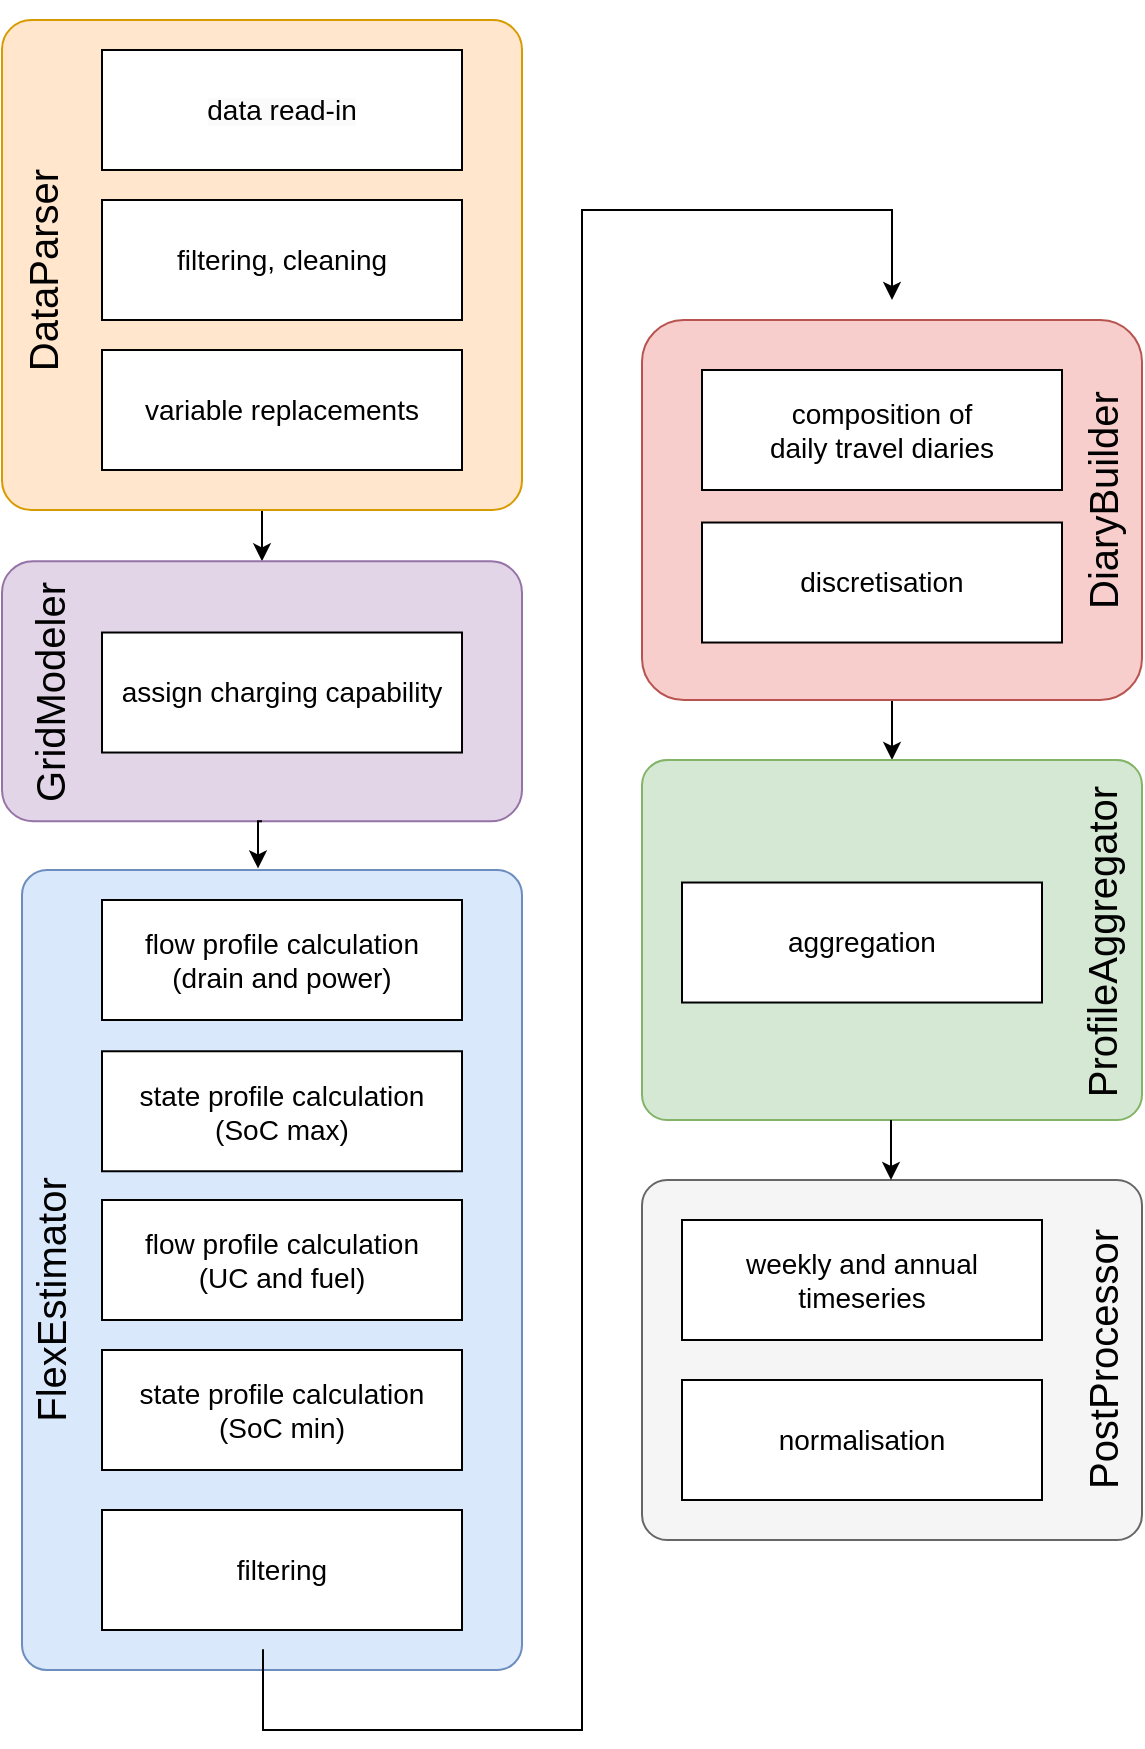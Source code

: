 <mxfile version="21.7.4" type="device">
  <diagram id="YimaGMnV5s-QCDrL5l2j" name="Page-1">
    <mxGraphModel dx="2074" dy="1124" grid="1" gridSize="10" guides="1" tooltips="1" connect="1" arrows="1" fold="1" page="1" pageScale="1" pageWidth="827" pageHeight="1169" math="0" shadow="0">
      <root>
        <mxCell id="0" />
        <mxCell id="1" parent="0" />
        <mxCell id="gQ77w6AY0sd6o6wLbQjs-1" value="" style="rounded=1;whiteSpace=wrap;html=1;fillColor=#f5f5f5;strokeColor=#666666;arcSize=7;fontColor=#333333;" vertex="1" parent="1">
          <mxGeometry x="350" y="635" width="250" height="180" as="geometry" />
        </mxCell>
        <mxCell id="HGCUKCm3Jx_b27lc3u62-32" value="" style="rounded=1;whiteSpace=wrap;html=1;fillColor=#dae8fc;strokeColor=#6c8ebf;arcSize=5;" parent="1" vertex="1">
          <mxGeometry x="40" y="480" width="250" height="400" as="geometry" />
        </mxCell>
        <mxCell id="HGCUKCm3Jx_b27lc3u62-52" style="edgeStyle=orthogonalEdgeStyle;rounded=0;orthogonalLoop=1;jettySize=auto;html=1;fontSize=20;entryX=0.5;entryY=0;entryDx=0;entryDy=0;" parent="1" source="HGCUKCm3Jx_b27lc3u62-21" target="yWLFi-7v6lwdjs25CXLh-1" edge="1">
          <mxGeometry relative="1" as="geometry">
            <mxPoint x="635" y="474.37" as="targetPoint" />
          </mxGeometry>
        </mxCell>
        <mxCell id="HGCUKCm3Jx_b27lc3u62-21" value="" style="rounded=1;whiteSpace=wrap;html=1;fillColor=#f8cecc;strokeColor=#b85450;arcSize=11;" parent="1" vertex="1">
          <mxGeometry x="350" y="205" width="250" height="190" as="geometry" />
        </mxCell>
        <mxCell id="HGCUKCm3Jx_b27lc3u62-51" style="edgeStyle=orthogonalEdgeStyle;rounded=0;orthogonalLoop=1;jettySize=auto;html=1;fontSize=20;entryX=0.5;entryY=0;entryDx=0;entryDy=0;" parent="1" source="HGCUKCm3Jx_b27lc3u62-3" target="HGCUKCm3Jx_b27lc3u62-22" edge="1">
          <mxGeometry relative="1" as="geometry">
            <mxPoint x="190" y="570" as="targetPoint" />
          </mxGeometry>
        </mxCell>
        <mxCell id="HGCUKCm3Jx_b27lc3u62-3" value="" style="rounded=1;whiteSpace=wrap;html=1;fillColor=#ffe6cc;strokeColor=#d79b00;arcSize=6;" parent="1" vertex="1">
          <mxGeometry x="30" y="55" width="260" height="245" as="geometry" />
        </mxCell>
        <mxCell id="HGCUKCm3Jx_b27lc3u62-4" value="DataParser" style="text;html=1;strokeColor=none;fillColor=none;align=center;verticalAlign=middle;whiteSpace=wrap;rounded=0;fontSize=20;rotation=270;" parent="1" vertex="1">
          <mxGeometry x="-85" y="170" width="270" height="20" as="geometry" />
        </mxCell>
        <mxCell id="HGCUKCm3Jx_b27lc3u62-16" value="DiaryBuilder" style="text;html=1;strokeColor=none;fillColor=none;align=center;verticalAlign=middle;whiteSpace=wrap;rounded=0;fontSize=20;rotation=270;" parent="1" vertex="1">
          <mxGeometry x="480" y="285" width="200" height="20" as="geometry" />
        </mxCell>
        <mxCell id="HGCUKCm3Jx_b27lc3u62-22" value="" style="rounded=1;whiteSpace=wrap;html=1;fillColor=#e1d5e7;strokeColor=#9673a6;arcSize=12;" parent="1" vertex="1">
          <mxGeometry x="30" y="325.63" width="260" height="130" as="geometry" />
        </mxCell>
        <mxCell id="HGCUKCm3Jx_b27lc3u62-31" value="FlexEstimator" style="text;html=1;strokeColor=none;fillColor=none;align=center;verticalAlign=middle;whiteSpace=wrap;rounded=0;fontSize=20;rotation=270;" parent="1" vertex="1">
          <mxGeometry x="-160" y="685" width="427.5" height="20" as="geometry" />
        </mxCell>
        <mxCell id="HGCUKCm3Jx_b27lc3u62-50" value="GridModeler" style="text;html=1;strokeColor=none;fillColor=none;align=center;verticalAlign=middle;whiteSpace=wrap;rounded=0;fontSize=20;rotation=270;" parent="1" vertex="1">
          <mxGeometry x="5.62" y="381.26" width="96.25" height="20" as="geometry" />
        </mxCell>
        <mxCell id="yWLFi-7v6lwdjs25CXLh-1" value="" style="rounded=1;whiteSpace=wrap;html=1;fillColor=#d5e8d4;strokeColor=#82b366;arcSize=7;" parent="1" vertex="1">
          <mxGeometry x="350" y="425" width="250" height="180" as="geometry" />
        </mxCell>
        <mxCell id="yWLFi-7v6lwdjs25CXLh-2" value="ProfileAggregator" style="text;html=1;strokeColor=none;fillColor=none;align=center;verticalAlign=middle;whiteSpace=wrap;rounded=0;fontSize=20;rotation=270;" parent="1" vertex="1">
          <mxGeometry x="492.62" y="506.26" width="174.75" height="20" as="geometry" />
        </mxCell>
        <mxCell id="yWLFi-7v6lwdjs25CXLh-20" style="edgeStyle=orthogonalEdgeStyle;rounded=0;orthogonalLoop=1;jettySize=auto;html=1;fontSize=20;entryX=0.472;entryY=-0.002;entryDx=0;entryDy=0;entryPerimeter=0;exitX=0.5;exitY=1;exitDx=0;exitDy=0;" parent="1" source="HGCUKCm3Jx_b27lc3u62-22" target="HGCUKCm3Jx_b27lc3u62-32" edge="1">
          <mxGeometry relative="1" as="geometry">
            <mxPoint x="215" y="460" as="sourcePoint" />
            <mxPoint x="225" y="341" as="targetPoint" />
            <Array as="points" />
          </mxGeometry>
        </mxCell>
        <mxCell id="1KqdzW2bEXtgxiBD7hi3-1" value="&lt;span style=&quot;color: rgb(0, 0, 0); font-family: Helvetica; font-style: normal; font-variant-ligatures: normal; font-variant-caps: normal; font-weight: 400; letter-spacing: normal; orphans: 2; text-align: center; text-indent: 0px; text-transform: none; widows: 2; word-spacing: 0px; -webkit-text-stroke-width: 0px; background-color: rgb(251, 251, 251); text-decoration-thickness: initial; text-decoration-style: initial; text-decoration-color: initial; float: none; display: inline !important;&quot;&gt;&lt;font style=&quot;font-size: 14px;&quot;&gt;data read-in&lt;/font&gt;&lt;/span&gt;" style="rounded=0;whiteSpace=wrap;html=1;" parent="1" vertex="1">
          <mxGeometry x="80" y="70" width="180" height="60" as="geometry" />
        </mxCell>
        <mxCell id="1KqdzW2bEXtgxiBD7hi3-2" value="&lt;font style=&quot;font-size: 14px;&quot;&gt;filtering, cleaning&lt;/font&gt;" style="rounded=0;whiteSpace=wrap;html=1;" parent="1" vertex="1">
          <mxGeometry x="80" y="145" width="180" height="60" as="geometry" />
        </mxCell>
        <mxCell id="1KqdzW2bEXtgxiBD7hi3-3" value="&lt;font style=&quot;font-size: 14px;&quot;&gt;variable replacements&lt;/font&gt;" style="rounded=0;whiteSpace=wrap;html=1;" parent="1" vertex="1">
          <mxGeometry x="80" y="220" width="180" height="60" as="geometry" />
        </mxCell>
        <mxCell id="1KqdzW2bEXtgxiBD7hi3-4" value="&lt;font style=&quot;font-size: 14px;&quot;&gt;assign charging capability&lt;/font&gt;" style="rounded=0;whiteSpace=wrap;html=1;" parent="1" vertex="1">
          <mxGeometry x="80" y="361.26" width="180" height="60" as="geometry" />
        </mxCell>
        <mxCell id="1KqdzW2bEXtgxiBD7hi3-5" value="&lt;font style=&quot;font-size: 14px;&quot;&gt;flow profile calculation&lt;br&gt;(drain and power)&lt;/font&gt;" style="rounded=0;whiteSpace=wrap;html=1;" parent="1" vertex="1">
          <mxGeometry x="80" y="495" width="180" height="60" as="geometry" />
        </mxCell>
        <mxCell id="1KqdzW2bEXtgxiBD7hi3-6" value="&lt;font style=&quot;font-size: 14px;&quot;&gt;state profile calculation (SoC max)&lt;/font&gt;" style="rounded=0;whiteSpace=wrap;html=1;" parent="1" vertex="1">
          <mxGeometry x="80" y="570.63" width="180" height="60" as="geometry" />
        </mxCell>
        <mxCell id="1KqdzW2bEXtgxiBD7hi3-7" value="&lt;font style=&quot;font-size: 14px;&quot;&gt;flow profile calculation&lt;br&gt;(UC and fuel)&lt;/font&gt;" style="rounded=0;whiteSpace=wrap;html=1;" parent="1" vertex="1">
          <mxGeometry x="80" y="645" width="180" height="60" as="geometry" />
        </mxCell>
        <mxCell id="1KqdzW2bEXtgxiBD7hi3-8" value="&lt;font style=&quot;font-size: 14px;&quot;&gt;state profile calculation (SoC min)&lt;/font&gt;" style="rounded=0;whiteSpace=wrap;html=1;" parent="1" vertex="1">
          <mxGeometry x="80" y="720" width="180" height="60" as="geometry" />
        </mxCell>
        <mxCell id="1KqdzW2bEXtgxiBD7hi3-9" value="&lt;font style=&quot;font-size: 14px;&quot;&gt;filtering&lt;/font&gt;" style="rounded=0;whiteSpace=wrap;html=1;" parent="1" vertex="1">
          <mxGeometry x="80" y="800" width="180" height="60" as="geometry" />
        </mxCell>
        <mxCell id="1KqdzW2bEXtgxiBD7hi3-10" value="&lt;font style=&quot;font-size: 14px;&quot;&gt;composition of&lt;br&gt;daily travel diaries&lt;/font&gt;" style="rounded=0;whiteSpace=wrap;html=1;" parent="1" vertex="1">
          <mxGeometry x="380" y="230" width="180" height="60" as="geometry" />
        </mxCell>
        <mxCell id="1KqdzW2bEXtgxiBD7hi3-11" value="&lt;font style=&quot;font-size: 14px;&quot;&gt;discretisation&lt;/font&gt;" style="rounded=0;whiteSpace=wrap;html=1;" parent="1" vertex="1">
          <mxGeometry x="380" y="306.26" width="180" height="60" as="geometry" />
        </mxCell>
        <mxCell id="1KqdzW2bEXtgxiBD7hi3-12" value="&lt;font style=&quot;font-size: 14px;&quot;&gt;aggregation&lt;/font&gt;" style="rounded=0;whiteSpace=wrap;html=1;" parent="1" vertex="1">
          <mxGeometry x="370" y="486.26" width="180" height="60" as="geometry" />
        </mxCell>
        <mxCell id="1KqdzW2bEXtgxiBD7hi3-13" value="&lt;font style=&quot;font-size: 14px;&quot;&gt;weekly and annual timeseries&lt;/font&gt;" style="rounded=0;whiteSpace=wrap;html=1;" parent="1" vertex="1">
          <mxGeometry x="370" y="655" width="180" height="60" as="geometry" />
        </mxCell>
        <mxCell id="1KqdzW2bEXtgxiBD7hi3-14" value="&lt;font style=&quot;font-size: 14px;&quot;&gt;normalisation&lt;/font&gt;" style="rounded=0;whiteSpace=wrap;html=1;" parent="1" vertex="1">
          <mxGeometry x="370" y="735" width="180" height="60" as="geometry" />
        </mxCell>
        <mxCell id="1KqdzW2bEXtgxiBD7hi3-17" value="" style="edgeStyle=orthogonalEdgeStyle;rounded=0;orthogonalLoop=1;jettySize=auto;html=1;fontSize=20;entryX=0.5;entryY=0;entryDx=0;entryDy=0;exitX=0.482;exitY=0.999;exitDx=0;exitDy=0;exitPerimeter=0;" parent="1" edge="1">
          <mxGeometry relative="1" as="geometry">
            <mxPoint x="160.5" y="869.6" as="sourcePoint" />
            <mxPoint x="475" y="195" as="targetPoint" />
            <Array as="points">
              <mxPoint x="161" y="910" />
              <mxPoint x="320" y="910" />
              <mxPoint x="320" y="150" />
              <mxPoint x="475" y="150" />
            </Array>
          </mxGeometry>
        </mxCell>
        <mxCell id="gQ77w6AY0sd6o6wLbQjs-6" value="PostProcessor" style="text;html=1;strokeColor=none;fillColor=none;align=center;verticalAlign=middle;whiteSpace=wrap;rounded=0;fontSize=20;rotation=270;" vertex="1" parent="1">
          <mxGeometry x="492.62" y="707.5" width="174.75" height="35" as="geometry" />
        </mxCell>
        <mxCell id="gQ77w6AY0sd6o6wLbQjs-7" style="edgeStyle=orthogonalEdgeStyle;rounded=0;orthogonalLoop=1;jettySize=auto;html=1;fontSize=20;entryX=0.5;entryY=0;entryDx=0;entryDy=0;" edge="1" parent="1">
          <mxGeometry relative="1" as="geometry">
            <mxPoint x="474.5" y="635" as="targetPoint" />
            <mxPoint x="474.5" y="605" as="sourcePoint" />
          </mxGeometry>
        </mxCell>
      </root>
    </mxGraphModel>
  </diagram>
</mxfile>

